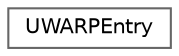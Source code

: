 digraph "Graphical Class Hierarchy"
{
 // LATEX_PDF_SIZE
  bgcolor="transparent";
  edge [fontname=Helvetica,fontsize=10,labelfontname=Helvetica,labelfontsize=10];
  node [fontname=Helvetica,fontsize=10,shape=box,height=0.2,width=0.4];
  rankdir="LR";
  Node0 [id="Node000000",label="UWARPEntry",height=0.2,width=0.4,color="grey40", fillcolor="white", style="filled",URL="$classUWARPEntry.html",tooltip="ARP table entry."];
}
